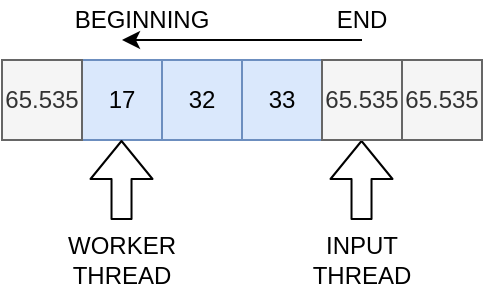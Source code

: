 <mxfile version="14.5.1" type="device" pages="2"><diagram id="fqpvUcI_2OOE-WtMeqyC" name="input queue"><mxGraphModel dx="518" dy="461" grid="1" gridSize="10" guides="1" tooltips="1" connect="1" arrows="1" fold="1" page="1" pageScale="1" pageWidth="827" pageHeight="1169" math="0" shadow="0"><root><mxCell id="0"/><mxCell id="1" parent="0"/><mxCell id="Ar-SPghvdCVUFrQx2zSJ-2" value="17" style="rounded=0;whiteSpace=wrap;html=1;fillColor=#dae8fc;strokeColor=#6c8ebf;" vertex="1" parent="1"><mxGeometry x="120" y="80" width="40" height="40" as="geometry"/></mxCell><mxCell id="Ar-SPghvdCVUFrQx2zSJ-3" value="32" style="rounded=0;whiteSpace=wrap;html=1;fillColor=#dae8fc;strokeColor=#6c8ebf;" vertex="1" parent="1"><mxGeometry x="160" y="80" width="40" height="40" as="geometry"/></mxCell><mxCell id="Ar-SPghvdCVUFrQx2zSJ-4" value="33" style="rounded=0;whiteSpace=wrap;html=1;fillColor=#dae8fc;strokeColor=#6c8ebf;" vertex="1" parent="1"><mxGeometry x="200" y="80" width="40" height="40" as="geometry"/></mxCell><mxCell id="Ar-SPghvdCVUFrQx2zSJ-5" value="65.535" style="rounded=0;whiteSpace=wrap;html=1;fillColor=#f5f5f5;strokeColor=#666666;fontColor=#333333;" vertex="1" parent="1"><mxGeometry x="80" y="80" width="40" height="40" as="geometry"/></mxCell><mxCell id="Ar-SPghvdCVUFrQx2zSJ-6" value="65.535" style="rounded=0;whiteSpace=wrap;html=1;fillColor=#f5f5f5;strokeColor=#666666;fontColor=#333333;" vertex="1" parent="1"><mxGeometry x="280" y="80" width="40" height="40" as="geometry"/></mxCell><mxCell id="Ar-SPghvdCVUFrQx2zSJ-7" value="" style="shape=flexArrow;endArrow=classic;html=1;" edge="1" parent="1"><mxGeometry width="50" height="50" relative="1" as="geometry"><mxPoint x="259.76" y="160" as="sourcePoint"/><mxPoint x="259.76" y="120" as="targetPoint"/></mxGeometry></mxCell><mxCell id="Ar-SPghvdCVUFrQx2zSJ-8" value="" style="shape=flexArrow;endArrow=classic;html=1;" edge="1" parent="1"><mxGeometry width="50" height="50" relative="1" as="geometry"><mxPoint x="139.76" y="160" as="sourcePoint"/><mxPoint x="139.76" y="120" as="targetPoint"/></mxGeometry></mxCell><mxCell id="Ar-SPghvdCVUFrQx2zSJ-9" value="65.535" style="rounded=0;whiteSpace=wrap;html=1;fillColor=#f5f5f5;strokeColor=#666666;fontColor=#333333;" vertex="1" parent="1"><mxGeometry x="240" y="80" width="40" height="40" as="geometry"/></mxCell><mxCell id="Ar-SPghvdCVUFrQx2zSJ-10" value="INPUT THREAD" style="text;html=1;strokeColor=none;fillColor=none;align=center;verticalAlign=middle;whiteSpace=wrap;rounded=0;" vertex="1" parent="1"><mxGeometry x="240" y="170" width="40" height="20" as="geometry"/></mxCell><mxCell id="Ar-SPghvdCVUFrQx2zSJ-11" value="WORKER THREAD" style="text;html=1;strokeColor=none;fillColor=none;align=center;verticalAlign=middle;whiteSpace=wrap;rounded=0;" vertex="1" parent="1"><mxGeometry x="120" y="170" width="40" height="20" as="geometry"/></mxCell><mxCell id="Ac_1d3hLh68oMp6rUipk-1" value="BEGINNING" style="text;html=1;strokeColor=none;fillColor=none;align=center;verticalAlign=middle;whiteSpace=wrap;rounded=0;" vertex="1" parent="1"><mxGeometry x="130" y="50" width="40" height="20" as="geometry"/></mxCell><mxCell id="Ac_1d3hLh68oMp6rUipk-2" value="END" style="text;html=1;strokeColor=none;fillColor=none;align=center;verticalAlign=middle;whiteSpace=wrap;rounded=0;" vertex="1" parent="1"><mxGeometry x="240" y="50" width="40" height="20" as="geometry"/></mxCell><mxCell id="Ac_1d3hLh68oMp6rUipk-3" value="" style="endArrow=classic;html=1;" edge="1" parent="1"><mxGeometry width="50" height="50" relative="1" as="geometry"><mxPoint x="260" y="70" as="sourcePoint"/><mxPoint x="140" y="70" as="targetPoint"/></mxGeometry></mxCell></root></mxGraphModel></diagram><diagram name="output queue" id="xSfk_ydj1Efm_MP_nWqk"><mxGraphModel dx="518" dy="461" grid="1" gridSize="10" guides="1" tooltips="1" connect="1" arrows="1" fold="1" page="1" pageScale="1" pageWidth="827" pageHeight="1169" math="0" shadow="0"><root><mxCell id="K7GK1wh1v2CievCuNcjy-0"/><mxCell id="K7GK1wh1v2CievCuNcjy-1" parent="K7GK1wh1v2CievCuNcjy-0"/><mxCell id="K7GK1wh1v2CievCuNcjy-2" value="17" style="rounded=0;whiteSpace=wrap;html=1;fillColor=#dae8fc;strokeColor=#6c8ebf;" vertex="1" parent="K7GK1wh1v2CievCuNcjy-1"><mxGeometry x="120" y="80" width="40" height="20" as="geometry"/></mxCell><mxCell id="K7GK1wh1v2CievCuNcjy-3" value="32" style="rounded=0;whiteSpace=wrap;html=1;fillColor=#dae8fc;strokeColor=#6c8ebf;" vertex="1" parent="K7GK1wh1v2CievCuNcjy-1"><mxGeometry x="160" y="80" width="40" height="20" as="geometry"/></mxCell><mxCell id="K7GK1wh1v2CievCuNcjy-4" value="33" style="rounded=0;whiteSpace=wrap;html=1;fillColor=#dae8fc;strokeColor=#6c8ebf;" vertex="1" parent="K7GK1wh1v2CievCuNcjy-1"><mxGeometry x="200" y="80" width="40" height="20" as="geometry"/></mxCell><mxCell id="K7GK1wh1v2CievCuNcjy-5" value="65.535" style="rounded=0;whiteSpace=wrap;html=1;fillColor=#f5f5f5;strokeColor=#666666;fontColor=#333333;" vertex="1" parent="K7GK1wh1v2CievCuNcjy-1"><mxGeometry x="80" y="80" width="40" height="20" as="geometry"/></mxCell><mxCell id="K7GK1wh1v2CievCuNcjy-6" value="65.535" style="rounded=0;whiteSpace=wrap;html=1;fillColor=#f5f5f5;strokeColor=#666666;fontColor=#333333;" vertex="1" parent="K7GK1wh1v2CievCuNcjy-1"><mxGeometry x="280" y="80" width="40" height="20" as="geometry"/></mxCell><mxCell id="K7GK1wh1v2CievCuNcjy-7" value="" style="shape=flexArrow;endArrow=classic;html=1;" edge="1" parent="K7GK1wh1v2CievCuNcjy-1"><mxGeometry width="50" height="50" relative="1" as="geometry"><mxPoint x="259.76" y="160" as="sourcePoint"/><mxPoint x="259.76" y="120" as="targetPoint"/></mxGeometry></mxCell><mxCell id="K7GK1wh1v2CievCuNcjy-8" value="" style="shape=flexArrow;endArrow=classic;html=1;" edge="1" parent="K7GK1wh1v2CievCuNcjy-1"><mxGeometry width="50" height="50" relative="1" as="geometry"><mxPoint x="139.76" y="160" as="sourcePoint"/><mxPoint x="139.76" y="120" as="targetPoint"/></mxGeometry></mxCell><mxCell id="K7GK1wh1v2CievCuNcjy-9" value="65.535" style="rounded=0;whiteSpace=wrap;html=1;fillColor=#f5f5f5;strokeColor=#666666;fontColor=#333333;" vertex="1" parent="K7GK1wh1v2CievCuNcjy-1"><mxGeometry x="240" y="80" width="40" height="20" as="geometry"/></mxCell><mxCell id="K7GK1wh1v2CievCuNcjy-10" value="OUTPUT THREAD" style="text;html=1;strokeColor=none;fillColor=none;align=center;verticalAlign=middle;whiteSpace=wrap;rounded=0;" vertex="1" parent="K7GK1wh1v2CievCuNcjy-1"><mxGeometry x="120" y="170" width="40" height="20" as="geometry"/></mxCell><mxCell id="K7GK1wh1v2CievCuNcjy-11" value="WORKER THREAD" style="text;html=1;strokeColor=none;fillColor=none;align=center;verticalAlign=middle;whiteSpace=wrap;rounded=0;" vertex="1" parent="K7GK1wh1v2CievCuNcjy-1"><mxGeometry x="240" y="170" width="40" height="20" as="geometry"/></mxCell><mxCell id="K7GK1wh1v2CievCuNcjy-12" value="'#'" style="rounded=0;whiteSpace=wrap;html=1;fillColor=#dae8fc;strokeColor=#6c8ebf;" vertex="1" parent="K7GK1wh1v2CievCuNcjy-1"><mxGeometry x="120" y="100" width="40" height="20" as="geometry"/></mxCell><mxCell id="K7GK1wh1v2CievCuNcjy-13" value="'.'" style="rounded=0;whiteSpace=wrap;html=1;fillColor=#dae8fc;strokeColor=#6c8ebf;" vertex="1" parent="K7GK1wh1v2CievCuNcjy-1"><mxGeometry x="160" y="100" width="40" height="20" as="geometry"/></mxCell><mxCell id="K7GK1wh1v2CievCuNcjy-14" value="'.'" style="rounded=0;whiteSpace=wrap;html=1;fillColor=#dae8fc;strokeColor=#6c8ebf;" vertex="1" parent="K7GK1wh1v2CievCuNcjy-1"><mxGeometry x="200" y="100" width="40" height="20" as="geometry"/></mxCell><mxCell id="K7GK1wh1v2CievCuNcjy-15" value="'#'" style="rounded=0;whiteSpace=wrap;html=1;fillColor=#f5f5f5;strokeColor=#666666;fontColor=#333333;" vertex="1" parent="K7GK1wh1v2CievCuNcjy-1"><mxGeometry x="80" y="100" width="40" height="20" as="geometry"/></mxCell><mxCell id="K7GK1wh1v2CievCuNcjy-16" value="'.'" style="rounded=0;whiteSpace=wrap;html=1;fillColor=#f5f5f5;strokeColor=#666666;fontColor=#333333;" vertex="1" parent="K7GK1wh1v2CievCuNcjy-1"><mxGeometry x="240" y="100" width="40" height="20" as="geometry"/></mxCell><mxCell id="K7GK1wh1v2CievCuNcjy-17" value="'#'" style="rounded=0;whiteSpace=wrap;html=1;fillColor=#f5f5f5;strokeColor=#666666;fontColor=#333333;" vertex="1" parent="K7GK1wh1v2CievCuNcjy-1"><mxGeometry x="280" y="100" width="40" height="20" as="geometry"/></mxCell><mxCell id="WsYLK8EODX8ASd4x2u8c-0" value="BEGINNING" style="text;html=1;strokeColor=none;fillColor=none;align=center;verticalAlign=middle;whiteSpace=wrap;rounded=0;" vertex="1" parent="K7GK1wh1v2CievCuNcjy-1"><mxGeometry x="130" y="50" width="40" height="20" as="geometry"/></mxCell><mxCell id="WsYLK8EODX8ASd4x2u8c-1" value="END" style="text;html=1;strokeColor=none;fillColor=none;align=center;verticalAlign=middle;whiteSpace=wrap;rounded=0;" vertex="1" parent="K7GK1wh1v2CievCuNcjy-1"><mxGeometry x="240" y="50" width="40" height="20" as="geometry"/></mxCell><mxCell id="WsYLK8EODX8ASd4x2u8c-2" value="" style="endArrow=classic;html=1;" edge="1" parent="K7GK1wh1v2CievCuNcjy-1"><mxGeometry width="50" height="50" relative="1" as="geometry"><mxPoint x="260" y="70" as="sourcePoint"/><mxPoint x="140" y="70" as="targetPoint"/></mxGeometry></mxCell></root></mxGraphModel></diagram></mxfile>